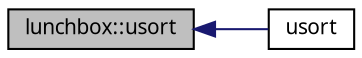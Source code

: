 digraph "lunchbox::usort"
{
  edge [fontname="Sans",fontsize="10",labelfontname="Sans",labelfontsize="10"];
  node [fontname="Sans",fontsize="10",shape=record];
  rankdir="LR";
  Node1 [label="lunchbox::usort",height=0.2,width=0.4,color="black", fillcolor="grey75", style="filled" fontcolor="black"];
  Node1 -> Node2 [dir="back",color="midnightblue",fontsize="10",style="solid",fontname="Sans"];
  Node2 [label="usort",height=0.2,width=0.4,color="black", fillcolor="white", style="filled",URL="$std_ext_8h.html#a51d68f640f3cf2ae35561e3d71e37708",tooltip="MSVC. "];
}
